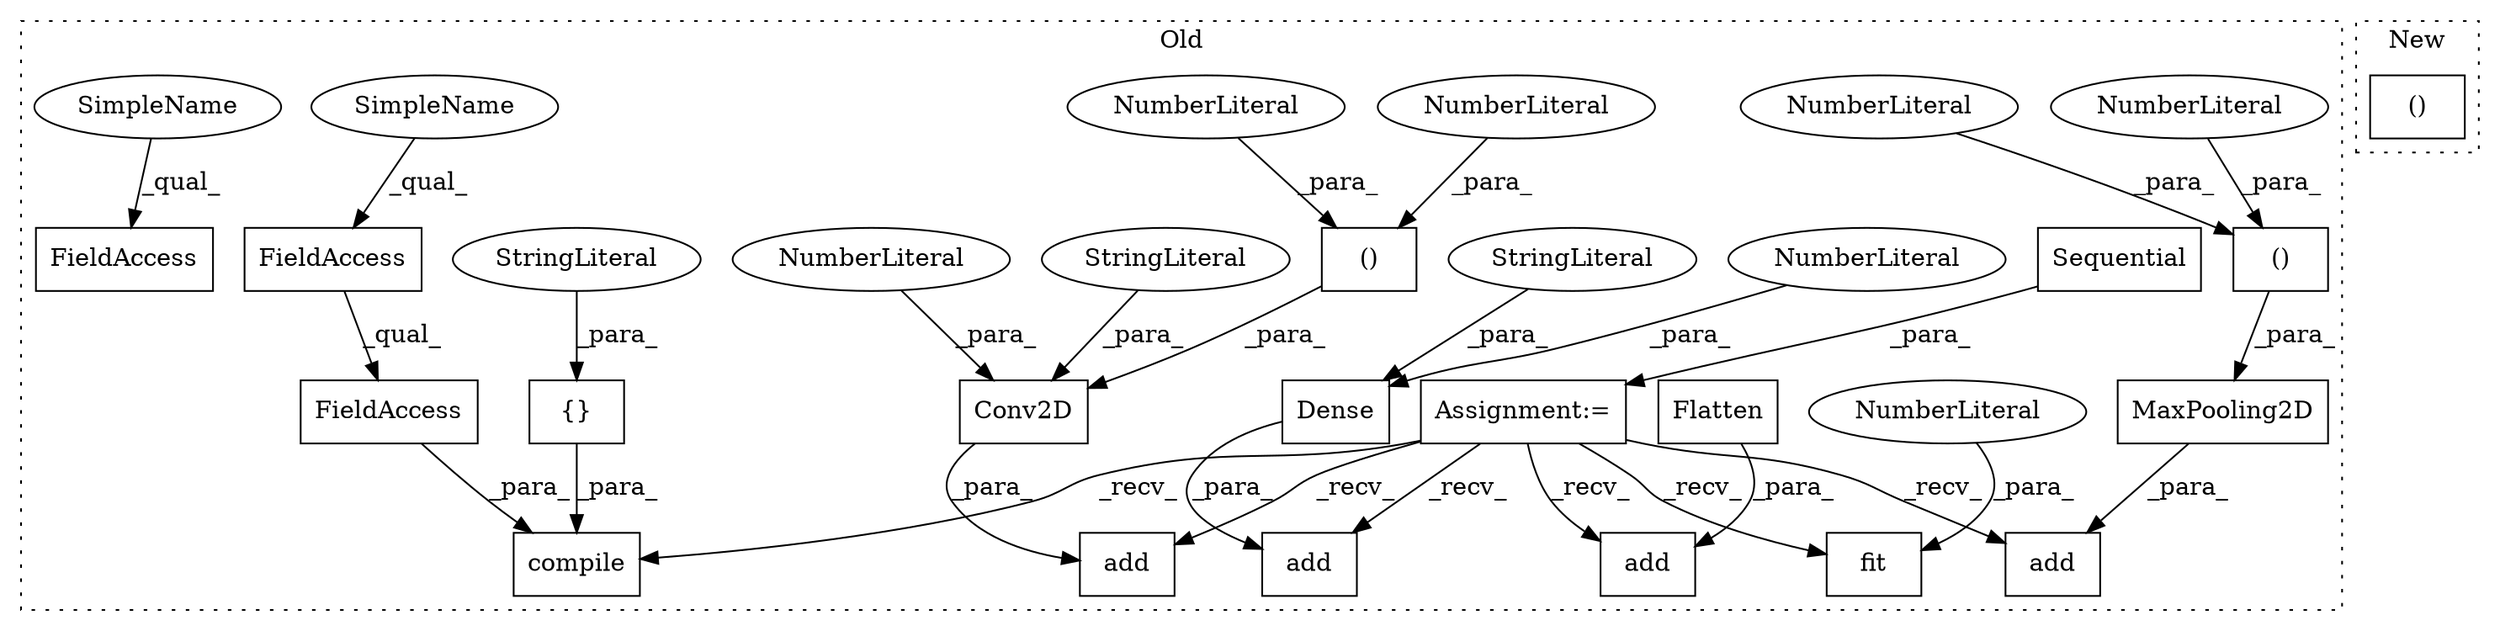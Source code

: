 digraph G {
subgraph cluster0 {
1 [label="Flatten" a="32" s="2444" l="9" shape="box"];
3 [label="add" a="32" s="2440,2453" l="4,1" shape="box"];
4 [label="Sequential" a="32" s="2243" l="12" shape="box"];
5 [label="add" a="32" s="2466,2487" l="4,1" shape="box"];
6 [label="Dense" a="32" s="2470,2486" l="6,1" shape="box"];
7 [label="add" a="32" s="2267,2319" l="4,1" shape="box"];
8 [label="StringLiteral" a="45" s="2480" l="6" shape="ellipse"];
9 [label="add" a="32" s="2388,2427" l="4,1" shape="box"];
10 [label="()" a="106" s="2286" l="15" shape="box"];
11 [label="NumberLiteral" a="34" s="2286" l="1" shape="ellipse"];
12 [label="NumberLiteral" a="34" s="2300" l="1" shape="ellipse"];
13 [label="()" a="106" s="2410" l="15" shape="box"];
14 [label="fit" a="32" s="2647,2679" l="4,1" shape="box"];
15 [label="NumberLiteral" a="34" s="2424" l="1" shape="ellipse"];
16 [label="NumberLiteral" a="34" s="2410" l="1" shape="ellipse"];
17 [label="NumberLiteral" a="34" s="2678" l="1" shape="ellipse"];
18 [label="Conv2D" a="32" s="2271,2318" l="7,1" shape="box"];
19 [label="NumberLiteral" a="34" s="2278" l="2" shape="ellipse"];
20 [label="StringLiteral" a="45" s="2303" l="6" shape="ellipse"];
21 [label="compile" a="32" s="2536,2634" l="8,1" shape="box"];
22 [label="{}" a="4" s="2622,2633" l="1,1" shape="box"];
23 [label="StringLiteral" a="45" s="2623" l="10" shape="ellipse"];
24 [label="FieldAccess" a="22" s="2544" l="37" shape="box"];
25 [label="FieldAccess" a="22" s="2544" l="12" shape="box"];
26 [label="FieldAccess" a="22" s="2582" l="16" shape="box"];
27 [label="MaxPooling2D" a="32" s="2392,2425" l="18,2" shape="box"];
28 [label="Assignment:=" a="7" s="2242" l="1" shape="box"];
29 [label="NumberLiteral" a="34" s="2476" l="3" shape="ellipse"];
30 [label="SimpleName" a="42" s="2544" l="5" shape="ellipse"];
31 [label="SimpleName" a="42" s="2582" l="5" shape="ellipse"];
label = "Old";
style="dotted";
}
subgraph cluster1 {
2 [label="()" a="106" s="2183" l="29" shape="box"];
label = "New";
style="dotted";
}
1 -> 3 [label="_para_"];
4 -> 28 [label="_para_"];
6 -> 5 [label="_para_"];
8 -> 6 [label="_para_"];
10 -> 18 [label="_para_"];
11 -> 10 [label="_para_"];
12 -> 10 [label="_para_"];
13 -> 27 [label="_para_"];
15 -> 13 [label="_para_"];
16 -> 13 [label="_para_"];
17 -> 14 [label="_para_"];
18 -> 7 [label="_para_"];
19 -> 18 [label="_para_"];
20 -> 18 [label="_para_"];
22 -> 21 [label="_para_"];
23 -> 22 [label="_para_"];
24 -> 21 [label="_para_"];
25 -> 24 [label="_qual_"];
27 -> 9 [label="_para_"];
28 -> 9 [label="_recv_"];
28 -> 3 [label="_recv_"];
28 -> 5 [label="_recv_"];
28 -> 21 [label="_recv_"];
28 -> 7 [label="_recv_"];
28 -> 14 [label="_recv_"];
29 -> 6 [label="_para_"];
30 -> 25 [label="_qual_"];
31 -> 26 [label="_qual_"];
}